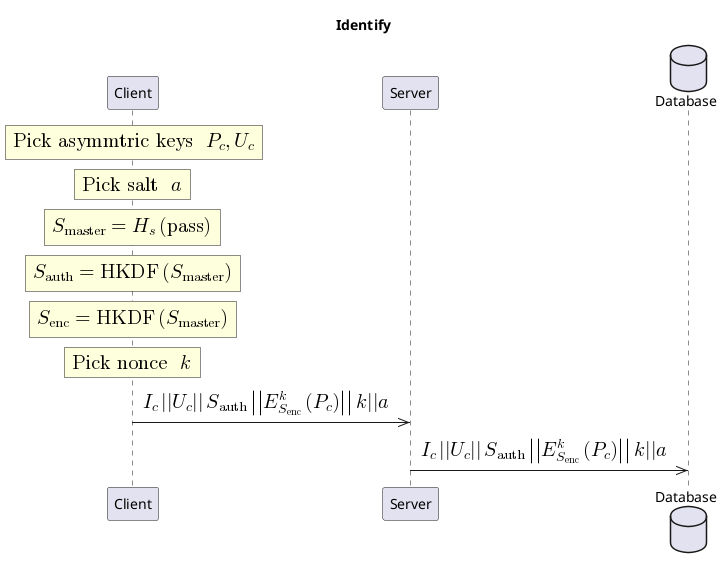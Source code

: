 @startuml
title Identify

participant Client
participant Server
database Database

rnote over Client
  <math>"Pick asymmtric keys " P_c, U_c</math>
end rnote

rnote over Client
  <math>"Pick salt " a</math>
end rnote



rnote over Client
  <math>S_"master" = H_s("pass")</math>
end rnote
rnote over Client
  <math>S_"auth" = "HKDF"(S_"master")</math>
end rnote
rnote over Client
  <math>S_"enc" = "HKDF"(S_"master")</math>
end rnote

rnote over Client
  <math>"Pick nonce " k</math>
end rnote


Client ->> Server: <math>I_c || U_c || S_"auth" || E_{S_"enc"}^k(P_c) || k || a</math>

Server ->> Database: <math>I_c || U_c || S_"auth" || E_{S_"enc"}^k(P_c) || k || a</math>
@enduml